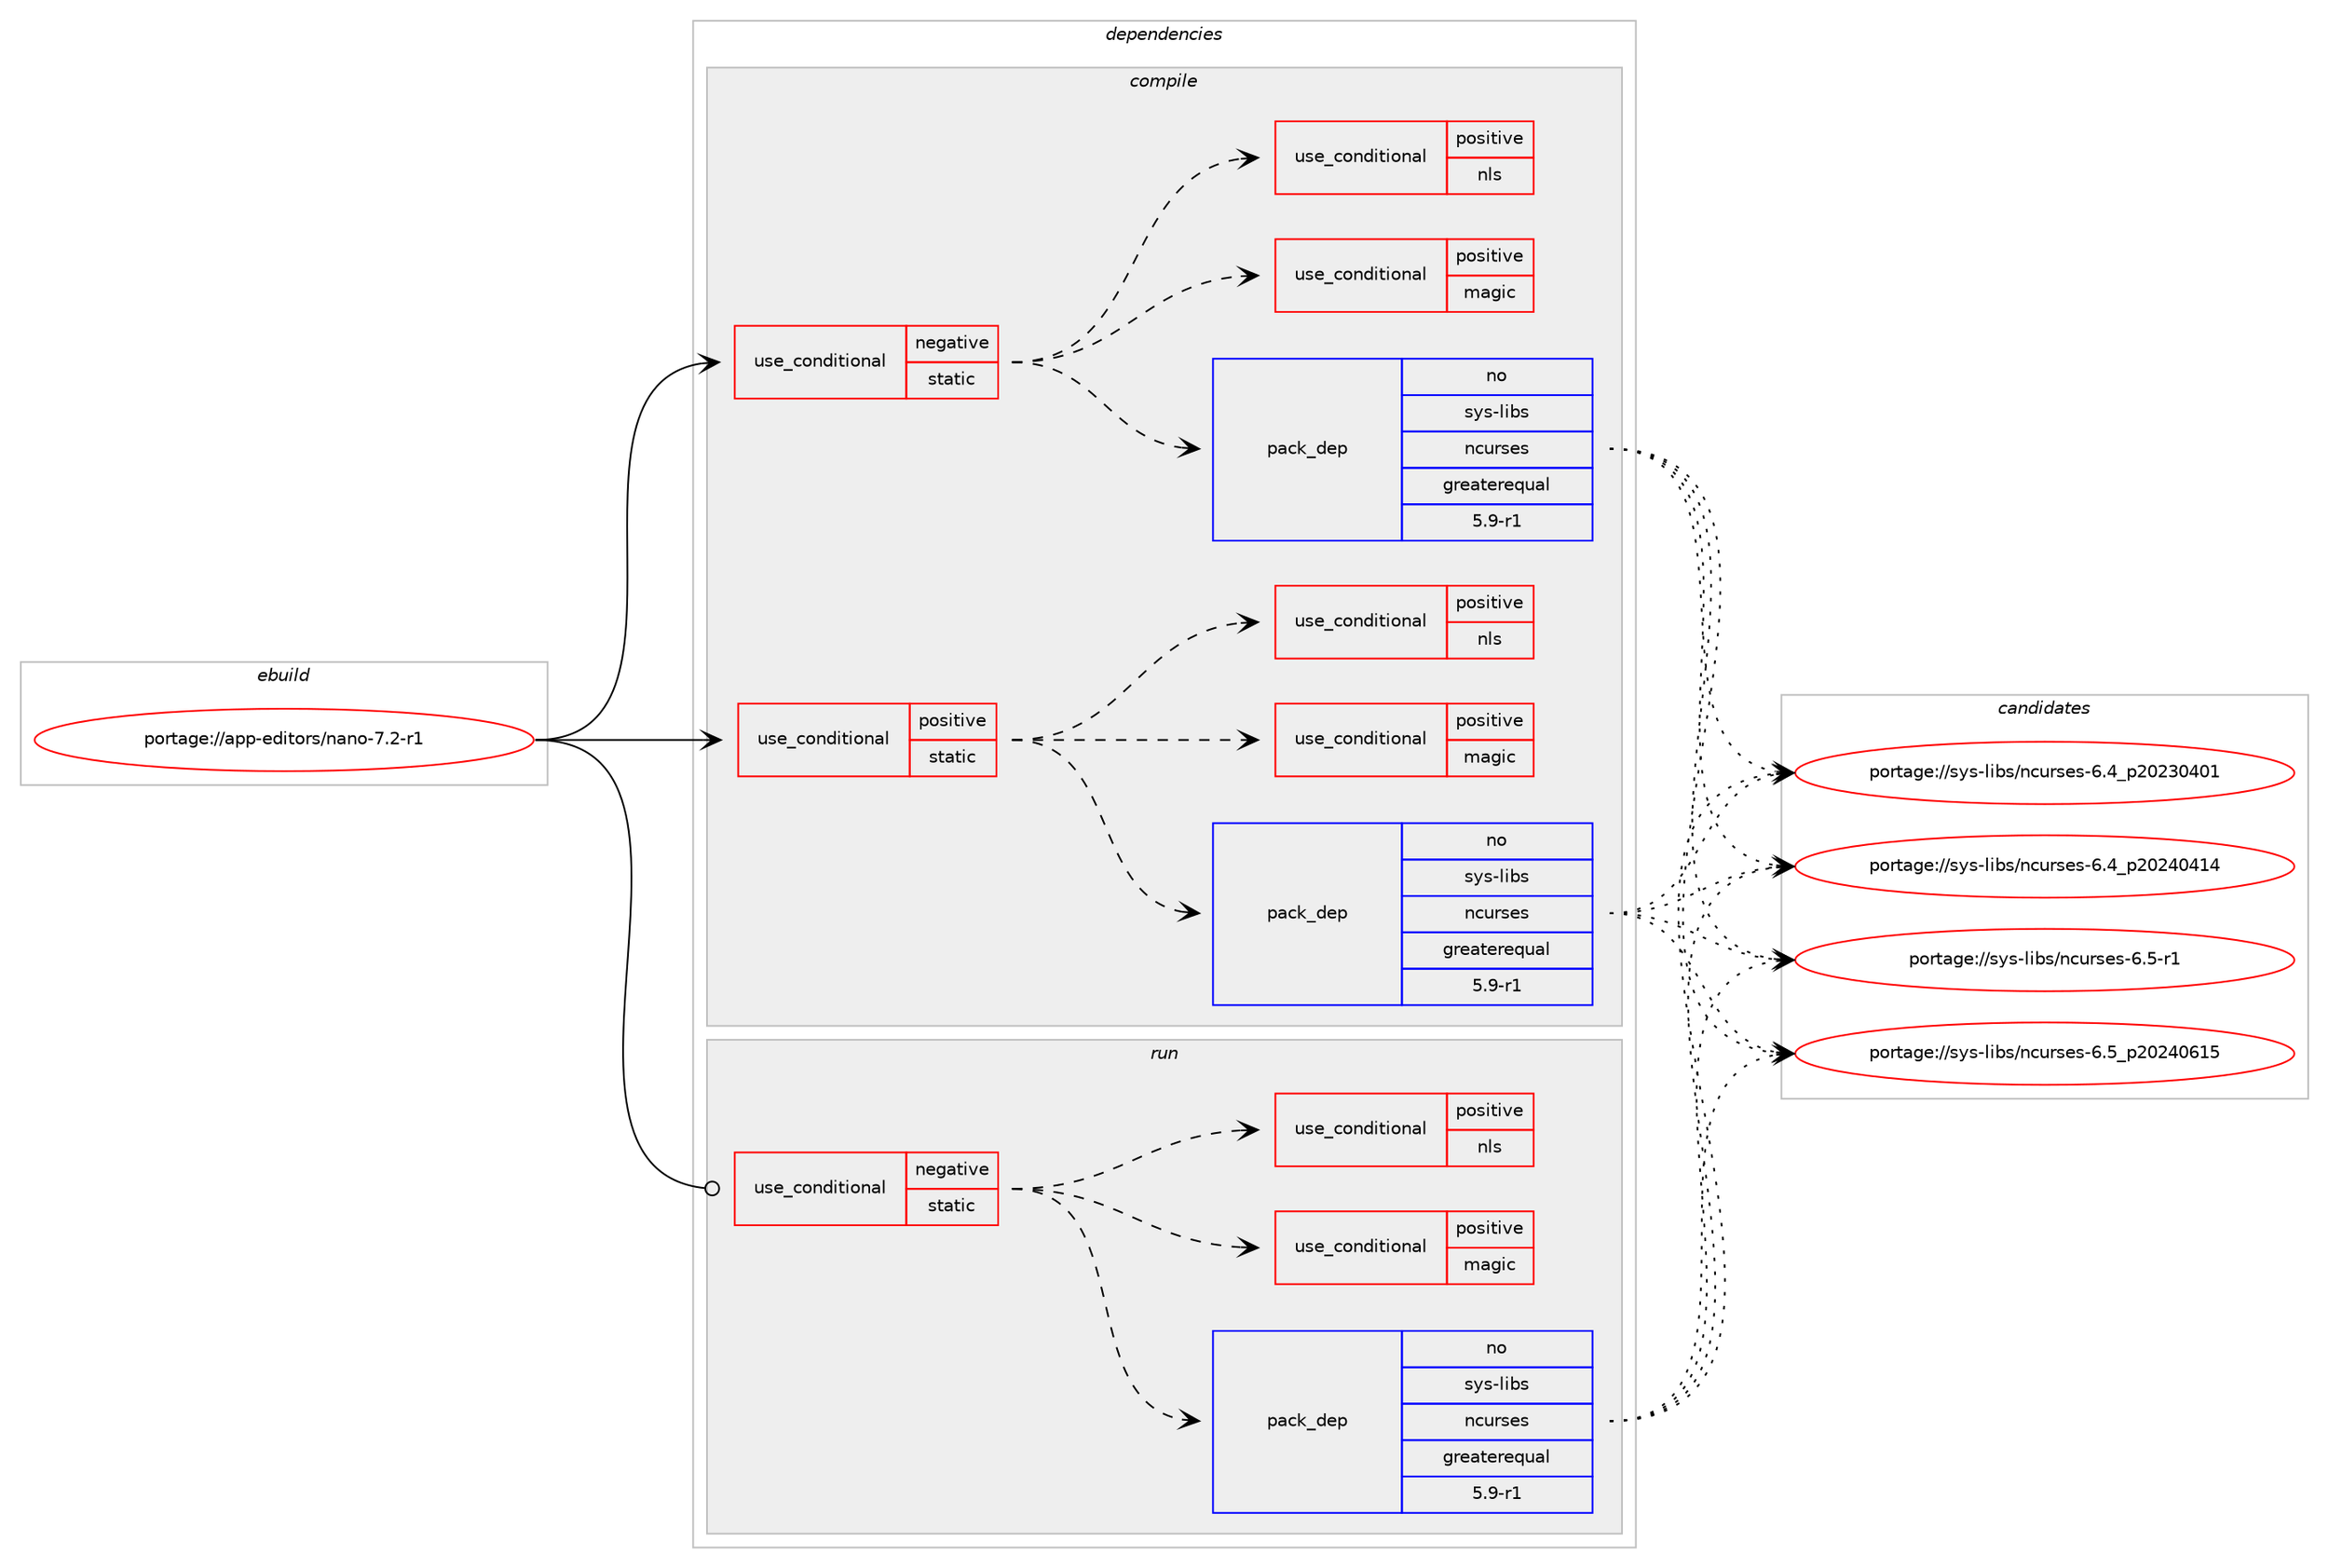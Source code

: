 digraph prolog {

# *************
# Graph options
# *************

newrank=true;
concentrate=true;
compound=true;
graph [rankdir=LR,fontname=Helvetica,fontsize=10,ranksep=1.5];#, ranksep=2.5, nodesep=0.2];
edge  [arrowhead=vee];
node  [fontname=Helvetica,fontsize=10];

# **********
# The ebuild
# **********

subgraph cluster_leftcol {
color=gray;
rank=same;
label=<<i>ebuild</i>>;
id [label="portage://app-editors/nano-7.2-r1", color=red, width=4, href="../app-editors/nano-7.2-r1.svg"];
}

# ****************
# The dependencies
# ****************

subgraph cluster_midcol {
color=gray;
label=<<i>dependencies</i>>;
subgraph cluster_compile {
fillcolor="#eeeeee";
style=filled;
label=<<i>compile</i>>;
subgraph cond5315 {
dependency8341 [label=<<TABLE BORDER="0" CELLBORDER="1" CELLSPACING="0" CELLPADDING="4"><TR><TD ROWSPAN="3" CELLPADDING="10">use_conditional</TD></TR><TR><TD>negative</TD></TR><TR><TD>static</TD></TR></TABLE>>, shape=none, color=red];
subgraph pack2903 {
dependency8342 [label=<<TABLE BORDER="0" CELLBORDER="1" CELLSPACING="0" CELLPADDING="4" WIDTH="220"><TR><TD ROWSPAN="6" CELLPADDING="30">pack_dep</TD></TR><TR><TD WIDTH="110">no</TD></TR><TR><TD>sys-libs</TD></TR><TR><TD>ncurses</TD></TR><TR><TD>greaterequal</TD></TR><TR><TD>5.9-r1</TD></TR></TABLE>>, shape=none, color=blue];
}
dependency8341:e -> dependency8342:w [weight=20,style="dashed",arrowhead="vee"];
# *** BEGIN UNKNOWN DEPENDENCY TYPE (TODO) ***
# dependency8341 -> package_dependency(portage://app-editors/nano-7.2-r1,install,no,sys-libs,ncurses,none,[,,],any_same_slot,[])
# *** END UNKNOWN DEPENDENCY TYPE (TODO) ***

subgraph cond5316 {
dependency8343 [label=<<TABLE BORDER="0" CELLBORDER="1" CELLSPACING="0" CELLPADDING="4"><TR><TD ROWSPAN="3" CELLPADDING="10">use_conditional</TD></TR><TR><TD>positive</TD></TR><TR><TD>magic</TD></TR></TABLE>>, shape=none, color=red];
# *** BEGIN UNKNOWN DEPENDENCY TYPE (TODO) ***
# dependency8343 -> package_dependency(portage://app-editors/nano-7.2-r1,install,no,sys-apps,file,none,[,,],[],[])
# *** END UNKNOWN DEPENDENCY TYPE (TODO) ***

}
dependency8341:e -> dependency8343:w [weight=20,style="dashed",arrowhead="vee"];
subgraph cond5317 {
dependency8344 [label=<<TABLE BORDER="0" CELLBORDER="1" CELLSPACING="0" CELLPADDING="4"><TR><TD ROWSPAN="3" CELLPADDING="10">use_conditional</TD></TR><TR><TD>positive</TD></TR><TR><TD>nls</TD></TR></TABLE>>, shape=none, color=red];
# *** BEGIN UNKNOWN DEPENDENCY TYPE (TODO) ***
# dependency8344 -> package_dependency(portage://app-editors/nano-7.2-r1,install,no,virtual,libintl,none,[,,],[],[])
# *** END UNKNOWN DEPENDENCY TYPE (TODO) ***

}
dependency8341:e -> dependency8344:w [weight=20,style="dashed",arrowhead="vee"];
}
id:e -> dependency8341:w [weight=20,style="solid",arrowhead="vee"];
subgraph cond5318 {
dependency8345 [label=<<TABLE BORDER="0" CELLBORDER="1" CELLSPACING="0" CELLPADDING="4"><TR><TD ROWSPAN="3" CELLPADDING="10">use_conditional</TD></TR><TR><TD>positive</TD></TR><TR><TD>static</TD></TR></TABLE>>, shape=none, color=red];
subgraph pack2904 {
dependency8346 [label=<<TABLE BORDER="0" CELLBORDER="1" CELLSPACING="0" CELLPADDING="4" WIDTH="220"><TR><TD ROWSPAN="6" CELLPADDING="30">pack_dep</TD></TR><TR><TD WIDTH="110">no</TD></TR><TR><TD>sys-libs</TD></TR><TR><TD>ncurses</TD></TR><TR><TD>greaterequal</TD></TR><TR><TD>5.9-r1</TD></TR></TABLE>>, shape=none, color=blue];
}
dependency8345:e -> dependency8346:w [weight=20,style="dashed",arrowhead="vee"];
# *** BEGIN UNKNOWN DEPENDENCY TYPE (TODO) ***
# dependency8345 -> package_dependency(portage://app-editors/nano-7.2-r1,install,no,sys-libs,ncurses,none,[,,],any_same_slot,[use(enable(static-libs),positive)])
# *** END UNKNOWN DEPENDENCY TYPE (TODO) ***

subgraph cond5319 {
dependency8347 [label=<<TABLE BORDER="0" CELLBORDER="1" CELLSPACING="0" CELLPADDING="4"><TR><TD ROWSPAN="3" CELLPADDING="10">use_conditional</TD></TR><TR><TD>positive</TD></TR><TR><TD>magic</TD></TR></TABLE>>, shape=none, color=red];
# *** BEGIN UNKNOWN DEPENDENCY TYPE (TODO) ***
# dependency8347 -> package_dependency(portage://app-editors/nano-7.2-r1,install,no,sys-apps,file,none,[,,],[],[use(enable(static-libs),positive)])
# *** END UNKNOWN DEPENDENCY TYPE (TODO) ***

}
dependency8345:e -> dependency8347:w [weight=20,style="dashed",arrowhead="vee"];
subgraph cond5320 {
dependency8348 [label=<<TABLE BORDER="0" CELLBORDER="1" CELLSPACING="0" CELLPADDING="4"><TR><TD ROWSPAN="3" CELLPADDING="10">use_conditional</TD></TR><TR><TD>positive</TD></TR><TR><TD>nls</TD></TR></TABLE>>, shape=none, color=red];
# *** BEGIN UNKNOWN DEPENDENCY TYPE (TODO) ***
# dependency8348 -> package_dependency(portage://app-editors/nano-7.2-r1,install,no,virtual,libintl,none,[,,],[],[])
# *** END UNKNOWN DEPENDENCY TYPE (TODO) ***

}
dependency8345:e -> dependency8348:w [weight=20,style="dashed",arrowhead="vee"];
}
id:e -> dependency8345:w [weight=20,style="solid",arrowhead="vee"];
}
subgraph cluster_compileandrun {
fillcolor="#eeeeee";
style=filled;
label=<<i>compile and run</i>>;
}
subgraph cluster_run {
fillcolor="#eeeeee";
style=filled;
label=<<i>run</i>>;
subgraph cond5321 {
dependency8349 [label=<<TABLE BORDER="0" CELLBORDER="1" CELLSPACING="0" CELLPADDING="4"><TR><TD ROWSPAN="3" CELLPADDING="10">use_conditional</TD></TR><TR><TD>negative</TD></TR><TR><TD>static</TD></TR></TABLE>>, shape=none, color=red];
subgraph pack2905 {
dependency8350 [label=<<TABLE BORDER="0" CELLBORDER="1" CELLSPACING="0" CELLPADDING="4" WIDTH="220"><TR><TD ROWSPAN="6" CELLPADDING="30">pack_dep</TD></TR><TR><TD WIDTH="110">no</TD></TR><TR><TD>sys-libs</TD></TR><TR><TD>ncurses</TD></TR><TR><TD>greaterequal</TD></TR><TR><TD>5.9-r1</TD></TR></TABLE>>, shape=none, color=blue];
}
dependency8349:e -> dependency8350:w [weight=20,style="dashed",arrowhead="vee"];
# *** BEGIN UNKNOWN DEPENDENCY TYPE (TODO) ***
# dependency8349 -> package_dependency(portage://app-editors/nano-7.2-r1,run,no,sys-libs,ncurses,none,[,,],any_same_slot,[])
# *** END UNKNOWN DEPENDENCY TYPE (TODO) ***

subgraph cond5322 {
dependency8351 [label=<<TABLE BORDER="0" CELLBORDER="1" CELLSPACING="0" CELLPADDING="4"><TR><TD ROWSPAN="3" CELLPADDING="10">use_conditional</TD></TR><TR><TD>positive</TD></TR><TR><TD>magic</TD></TR></TABLE>>, shape=none, color=red];
# *** BEGIN UNKNOWN DEPENDENCY TYPE (TODO) ***
# dependency8351 -> package_dependency(portage://app-editors/nano-7.2-r1,run,no,sys-apps,file,none,[,,],[],[])
# *** END UNKNOWN DEPENDENCY TYPE (TODO) ***

}
dependency8349:e -> dependency8351:w [weight=20,style="dashed",arrowhead="vee"];
subgraph cond5323 {
dependency8352 [label=<<TABLE BORDER="0" CELLBORDER="1" CELLSPACING="0" CELLPADDING="4"><TR><TD ROWSPAN="3" CELLPADDING="10">use_conditional</TD></TR><TR><TD>positive</TD></TR><TR><TD>nls</TD></TR></TABLE>>, shape=none, color=red];
# *** BEGIN UNKNOWN DEPENDENCY TYPE (TODO) ***
# dependency8352 -> package_dependency(portage://app-editors/nano-7.2-r1,run,no,virtual,libintl,none,[,,],[],[])
# *** END UNKNOWN DEPENDENCY TYPE (TODO) ***

}
dependency8349:e -> dependency8352:w [weight=20,style="dashed",arrowhead="vee"];
}
id:e -> dependency8349:w [weight=20,style="solid",arrowhead="odot"];
}
}

# **************
# The candidates
# **************

subgraph cluster_choices {
rank=same;
color=gray;
label=<<i>candidates</i>>;

subgraph choice2903 {
color=black;
nodesep=1;
choice1151211154510810598115471109911711411510111545544652951125048505148524849 [label="portage://sys-libs/ncurses-6.4_p20230401", color=red, width=4,href="../sys-libs/ncurses-6.4_p20230401.svg"];
choice1151211154510810598115471109911711411510111545544652951125048505248524952 [label="portage://sys-libs/ncurses-6.4_p20240414", color=red, width=4,href="../sys-libs/ncurses-6.4_p20240414.svg"];
choice11512111545108105981154711099117114115101115455446534511449 [label="portage://sys-libs/ncurses-6.5-r1", color=red, width=4,href="../sys-libs/ncurses-6.5-r1.svg"];
choice1151211154510810598115471109911711411510111545544653951125048505248544953 [label="portage://sys-libs/ncurses-6.5_p20240615", color=red, width=4,href="../sys-libs/ncurses-6.5_p20240615.svg"];
dependency8342:e -> choice1151211154510810598115471109911711411510111545544652951125048505148524849:w [style=dotted,weight="100"];
dependency8342:e -> choice1151211154510810598115471109911711411510111545544652951125048505248524952:w [style=dotted,weight="100"];
dependency8342:e -> choice11512111545108105981154711099117114115101115455446534511449:w [style=dotted,weight="100"];
dependency8342:e -> choice1151211154510810598115471109911711411510111545544653951125048505248544953:w [style=dotted,weight="100"];
}
subgraph choice2904 {
color=black;
nodesep=1;
choice1151211154510810598115471109911711411510111545544652951125048505148524849 [label="portage://sys-libs/ncurses-6.4_p20230401", color=red, width=4,href="../sys-libs/ncurses-6.4_p20230401.svg"];
choice1151211154510810598115471109911711411510111545544652951125048505248524952 [label="portage://sys-libs/ncurses-6.4_p20240414", color=red, width=4,href="../sys-libs/ncurses-6.4_p20240414.svg"];
choice11512111545108105981154711099117114115101115455446534511449 [label="portage://sys-libs/ncurses-6.5-r1", color=red, width=4,href="../sys-libs/ncurses-6.5-r1.svg"];
choice1151211154510810598115471109911711411510111545544653951125048505248544953 [label="portage://sys-libs/ncurses-6.5_p20240615", color=red, width=4,href="../sys-libs/ncurses-6.5_p20240615.svg"];
dependency8346:e -> choice1151211154510810598115471109911711411510111545544652951125048505148524849:w [style=dotted,weight="100"];
dependency8346:e -> choice1151211154510810598115471109911711411510111545544652951125048505248524952:w [style=dotted,weight="100"];
dependency8346:e -> choice11512111545108105981154711099117114115101115455446534511449:w [style=dotted,weight="100"];
dependency8346:e -> choice1151211154510810598115471109911711411510111545544653951125048505248544953:w [style=dotted,weight="100"];
}
subgraph choice2905 {
color=black;
nodesep=1;
choice1151211154510810598115471109911711411510111545544652951125048505148524849 [label="portage://sys-libs/ncurses-6.4_p20230401", color=red, width=4,href="../sys-libs/ncurses-6.4_p20230401.svg"];
choice1151211154510810598115471109911711411510111545544652951125048505248524952 [label="portage://sys-libs/ncurses-6.4_p20240414", color=red, width=4,href="../sys-libs/ncurses-6.4_p20240414.svg"];
choice11512111545108105981154711099117114115101115455446534511449 [label="portage://sys-libs/ncurses-6.5-r1", color=red, width=4,href="../sys-libs/ncurses-6.5-r1.svg"];
choice1151211154510810598115471109911711411510111545544653951125048505248544953 [label="portage://sys-libs/ncurses-6.5_p20240615", color=red, width=4,href="../sys-libs/ncurses-6.5_p20240615.svg"];
dependency8350:e -> choice1151211154510810598115471109911711411510111545544652951125048505148524849:w [style=dotted,weight="100"];
dependency8350:e -> choice1151211154510810598115471109911711411510111545544652951125048505248524952:w [style=dotted,weight="100"];
dependency8350:e -> choice11512111545108105981154711099117114115101115455446534511449:w [style=dotted,weight="100"];
dependency8350:e -> choice1151211154510810598115471109911711411510111545544653951125048505248544953:w [style=dotted,weight="100"];
}
}

}
